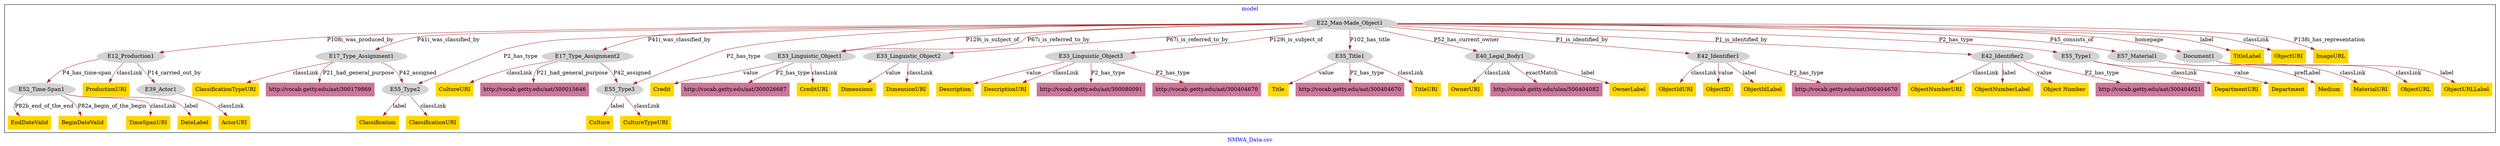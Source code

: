 digraph n0 {
fontcolor="blue"
remincross="true"
label="NMWA_Data.csv"
subgraph cluster {
label="model"
n2[style="filled",color="white",fillcolor="lightgray",label="E12_Production1"];
n3[style="filled",color="white",fillcolor="lightgray",label="E39_Actor1"];
n4[style="filled",color="white",fillcolor="lightgray",label="E52_Time-Span1"];
n5[style="filled",color="white",fillcolor="lightgray",label="E17_Type_Assignment1"];
n6[style="filled",color="white",fillcolor="lightgray",label="E55_Type2"];
n7[style="filled",color="white",fillcolor="lightgray",label="E17_Type_Assignment2"];
n8[style="filled",color="white",fillcolor="lightgray",label="E55_Type3"];
n9[style="filled",color="white",fillcolor="lightgray",label="E22_Man-Made_Object1"];
n10[style="filled",color="white",fillcolor="lightgray",label="E33_Linguistic_Object1"];
n11[style="filled",color="white",fillcolor="lightgray",label="E33_Linguistic_Object2"];
n12[style="filled",color="white",fillcolor="lightgray",label="E33_Linguistic_Object3"];
n13[style="filled",color="white",fillcolor="lightgray",label="E35_Title1"];
n14[style="filled",color="white",fillcolor="lightgray",label="E40_Legal_Body1"];
n15[style="filled",color="white",fillcolor="lightgray",label="E42_Identifier1"];
n16[style="filled",color="white",fillcolor="lightgray",label="E42_Identifier2"];
n17[style="filled",color="white",fillcolor="lightgray",label="E55_Type1"];
n18[style="filled",color="white",fillcolor="lightgray",label="E57_Material1"];
n19[style="filled",color="white",fillcolor="lightgray",label="Document1"];
n20[shape="plaintext",style="filled",fillcolor="gold",label="CultureTypeURI"];
n21[shape="plaintext",style="filled",fillcolor="gold",label="ObjectNumberURI"];
n22[shape="plaintext",style="filled",fillcolor="gold",label="ObjectNumberLabel"];
n23[shape="plaintext",style="filled",fillcolor="gold",label="TitleURI"];
n24[shape="plaintext",style="filled",fillcolor="gold",label="OwnerLabel"];
n25[shape="plaintext",style="filled",fillcolor="gold",label="Title"];
n26[shape="plaintext",style="filled",fillcolor="gold",label="ActorURI"];
n27[shape="plaintext",style="filled",fillcolor="gold",label="EndDateValid"];
n28[shape="plaintext",style="filled",fillcolor="gold",label="ObjectURL"];
n29[shape="plaintext",style="filled",fillcolor="gold",label="ObjectURLLabel"];
n30[shape="plaintext",style="filled",fillcolor="gold",label="TitleLabel"];
n31[shape="plaintext",style="filled",fillcolor="gold",label="ClassificationURI"];
n32[shape="plaintext",style="filled",fillcolor="gold",label="ObjectURI"];
n33[shape="plaintext",style="filled",fillcolor="gold",label="ObjectIdURI"];
n34[shape="plaintext",style="filled",fillcolor="gold",label="ProductionURI"];
n35[shape="plaintext",style="filled",fillcolor="gold",label="Medium"];
n36[shape="plaintext",style="filled",fillcolor="gold",label="CreditURI"];
n37[shape="plaintext",style="filled",fillcolor="gold",label="Dimensions"];
n38[shape="plaintext",style="filled",fillcolor="gold",label="Description"];
n39[shape="plaintext",style="filled",fillcolor="gold",label="BeginDateValid"];
n40[shape="plaintext",style="filled",fillcolor="gold",label="ClassificationTypeURI"];
n41[shape="plaintext",style="filled",fillcolor="gold",label="ObjectID"];
n42[shape="plaintext",style="filled",fillcolor="gold",label="DepartmentURI"];
n43[shape="plaintext",style="filled",fillcolor="gold",label="Object Number"];
n44[shape="plaintext",style="filled",fillcolor="gold",label="MaterialURI"];
n45[shape="plaintext",style="filled",fillcolor="gold",label="Credit"];
n46[shape="plaintext",style="filled",fillcolor="gold",label="Department"];
n47[shape="plaintext",style="filled",fillcolor="gold",label="Classification"];
n48[shape="plaintext",style="filled",fillcolor="gold",label="CultureURI"];
n49[shape="plaintext",style="filled",fillcolor="gold",label="DimensionURI"];
n50[shape="plaintext",style="filled",fillcolor="gold",label="Culture"];
n51[shape="plaintext",style="filled",fillcolor="gold",label="ImageURL"];
n52[shape="plaintext",style="filled",fillcolor="gold",label="TimeSpanURI"];
n53[shape="plaintext",style="filled",fillcolor="gold",label="OwnerURI"];
n54[shape="plaintext",style="filled",fillcolor="gold",label="DateLabel"];
n55[shape="plaintext",style="filled",fillcolor="gold",label="DescriptionURI"];
n56[shape="plaintext",style="filled",fillcolor="gold",label="ObjectIdLabel"];
n57[shape="plaintext",style="filled",fillcolor="#CC7799",label="http://vocab.getty.edu/aat/300080091"];
n58[shape="plaintext",style="filled",fillcolor="#CC7799",label="http://vocab.getty.edu/aat/300026687"];
n59[shape="plaintext",style="filled",fillcolor="#CC7799",label="http://vocab.getty.edu/aat/300404670"];
n60[shape="plaintext",style="filled",fillcolor="#CC7799",label="http://vocab.getty.edu/aat/300404621"];
n61[shape="plaintext",style="filled",fillcolor="#CC7799",label="http://vocab.getty.edu/ulan/500404082"];
n62[shape="plaintext",style="filled",fillcolor="#CC7799",label="http://vocab.getty.edu/aat/300404670"];
n63[shape="plaintext",style="filled",fillcolor="#CC7799",label="http://vocab.getty.edu/aat/300404670"];
n64[shape="plaintext",style="filled",fillcolor="#CC7799",label="http://vocab.getty.edu/aat/300015646"];
n65[shape="plaintext",style="filled",fillcolor="#CC7799",label="http://vocab.getty.edu/aat/300179869"];
}
n2 -> n3[color="brown",fontcolor="black",label="P14_carried_out_by"]
n2 -> n4[color="brown",fontcolor="black",label="P4_has_time-span"]
n5 -> n6[color="brown",fontcolor="black",label="P42_assigned"]
n7 -> n8[color="brown",fontcolor="black",label="P42_assigned"]
n9 -> n2[color="brown",fontcolor="black",label="P108i_was_produced_by"]
n9 -> n5[color="brown",fontcolor="black",label="P41i_was_classified_by"]
n9 -> n7[color="brown",fontcolor="black",label="P41i_was_classified_by"]
n9 -> n10[color="brown",fontcolor="black",label="P129i_is_subject_of"]
n9 -> n11[color="brown",fontcolor="black",label="P67i_is_referred_to_by"]
n9 -> n12[color="brown",fontcolor="black",label="P129i_is_subject_of"]
n9 -> n13[color="brown",fontcolor="black",label="P102_has_title"]
n9 -> n14[color="brown",fontcolor="black",label="P52_has_current_owner"]
n9 -> n15[color="brown",fontcolor="black",label="P1_is_identified_by"]
n9 -> n16[color="brown",fontcolor="black",label="P1_is_identified_by"]
n9 -> n17[color="brown",fontcolor="black",label="P2_has_type"]
n9 -> n18[color="brown",fontcolor="black",label="P45_consists_of"]
n9 -> n19[color="brown",fontcolor="black",label="homepage"]
n8 -> n20[color="brown",fontcolor="black",label="classLink"]
n16 -> n21[color="brown",fontcolor="black",label="classLink"]
n16 -> n22[color="brown",fontcolor="black",label="label"]
n13 -> n23[color="brown",fontcolor="black",label="classLink"]
n14 -> n24[color="brown",fontcolor="black",label="label"]
n13 -> n25[color="brown",fontcolor="black",label="value"]
n3 -> n26[color="brown",fontcolor="black",label="classLink"]
n4 -> n27[color="brown",fontcolor="black",label="P82b_end_of_the_end"]
n19 -> n28[color="brown",fontcolor="black",label="classLink"]
n19 -> n29[color="brown",fontcolor="black",label="label"]
n9 -> n30[color="brown",fontcolor="black",label="label"]
n6 -> n31[color="brown",fontcolor="black",label="classLink"]
n9 -> n32[color="brown",fontcolor="black",label="classLink"]
n15 -> n33[color="brown",fontcolor="black",label="classLink"]
n2 -> n34[color="brown",fontcolor="black",label="classLink"]
n18 -> n35[color="brown",fontcolor="black",label="prefLabel"]
n10 -> n36[color="brown",fontcolor="black",label="classLink"]
n11 -> n37[color="brown",fontcolor="black",label="value"]
n12 -> n38[color="brown",fontcolor="black",label="value"]
n4 -> n39[color="brown",fontcolor="black",label="P82a_begin_of_the_begin"]
n5 -> n40[color="brown",fontcolor="black",label="classLink"]
n15 -> n41[color="brown",fontcolor="black",label="value"]
n17 -> n42[color="brown",fontcolor="black",label="classLink"]
n16 -> n43[color="brown",fontcolor="black",label="value"]
n18 -> n44[color="brown",fontcolor="black",label="classLink"]
n10 -> n45[color="brown",fontcolor="black",label="value"]
n17 -> n46[color="brown",fontcolor="black",label="value"]
n6 -> n47[color="brown",fontcolor="black",label="label"]
n7 -> n48[color="brown",fontcolor="black",label="classLink"]
n11 -> n49[color="brown",fontcolor="black",label="classLink"]
n8 -> n50[color="brown",fontcolor="black",label="label"]
n9 -> n51[color="brown",fontcolor="black",label="P138i_has_representation"]
n4 -> n52[color="brown",fontcolor="black",label="classLink"]
n14 -> n53[color="brown",fontcolor="black",label="classLink"]
n4 -> n54[color="brown",fontcolor="black",label="label"]
n12 -> n55[color="brown",fontcolor="black",label="classLink"]
n15 -> n56[color="brown",fontcolor="black",label="label"]
n12 -> n57[color="brown",fontcolor="black",label="P2_has_type"]
n9 -> n8[color="brown",fontcolor="black",label="P2_has_type"]
n9 -> n6[color="brown",fontcolor="black",label="P2_has_type"]
n10 -> n58[color="brown",fontcolor="black",label="P2_has_type"]
n12 -> n59[color="brown",fontcolor="black",label="P2_has_type"]
n16 -> n60[color="brown",fontcolor="black",label="P2_has_type"]
n14 -> n61[color="brown",fontcolor="black",label="exactMatch"]
n13 -> n62[color="brown",fontcolor="black",label="P2_has_type"]
n15 -> n63[color="brown",fontcolor="black",label="P2_has_type"]
n7 -> n64[color="brown",fontcolor="black",label="P21_had_general_purpose"]
n5 -> n65[color="brown",fontcolor="black",label="P21_had_general_purpose"]
n9 -> n10[color="brown",fontcolor="black",label="P67i_is_referred_to_by"]
}
